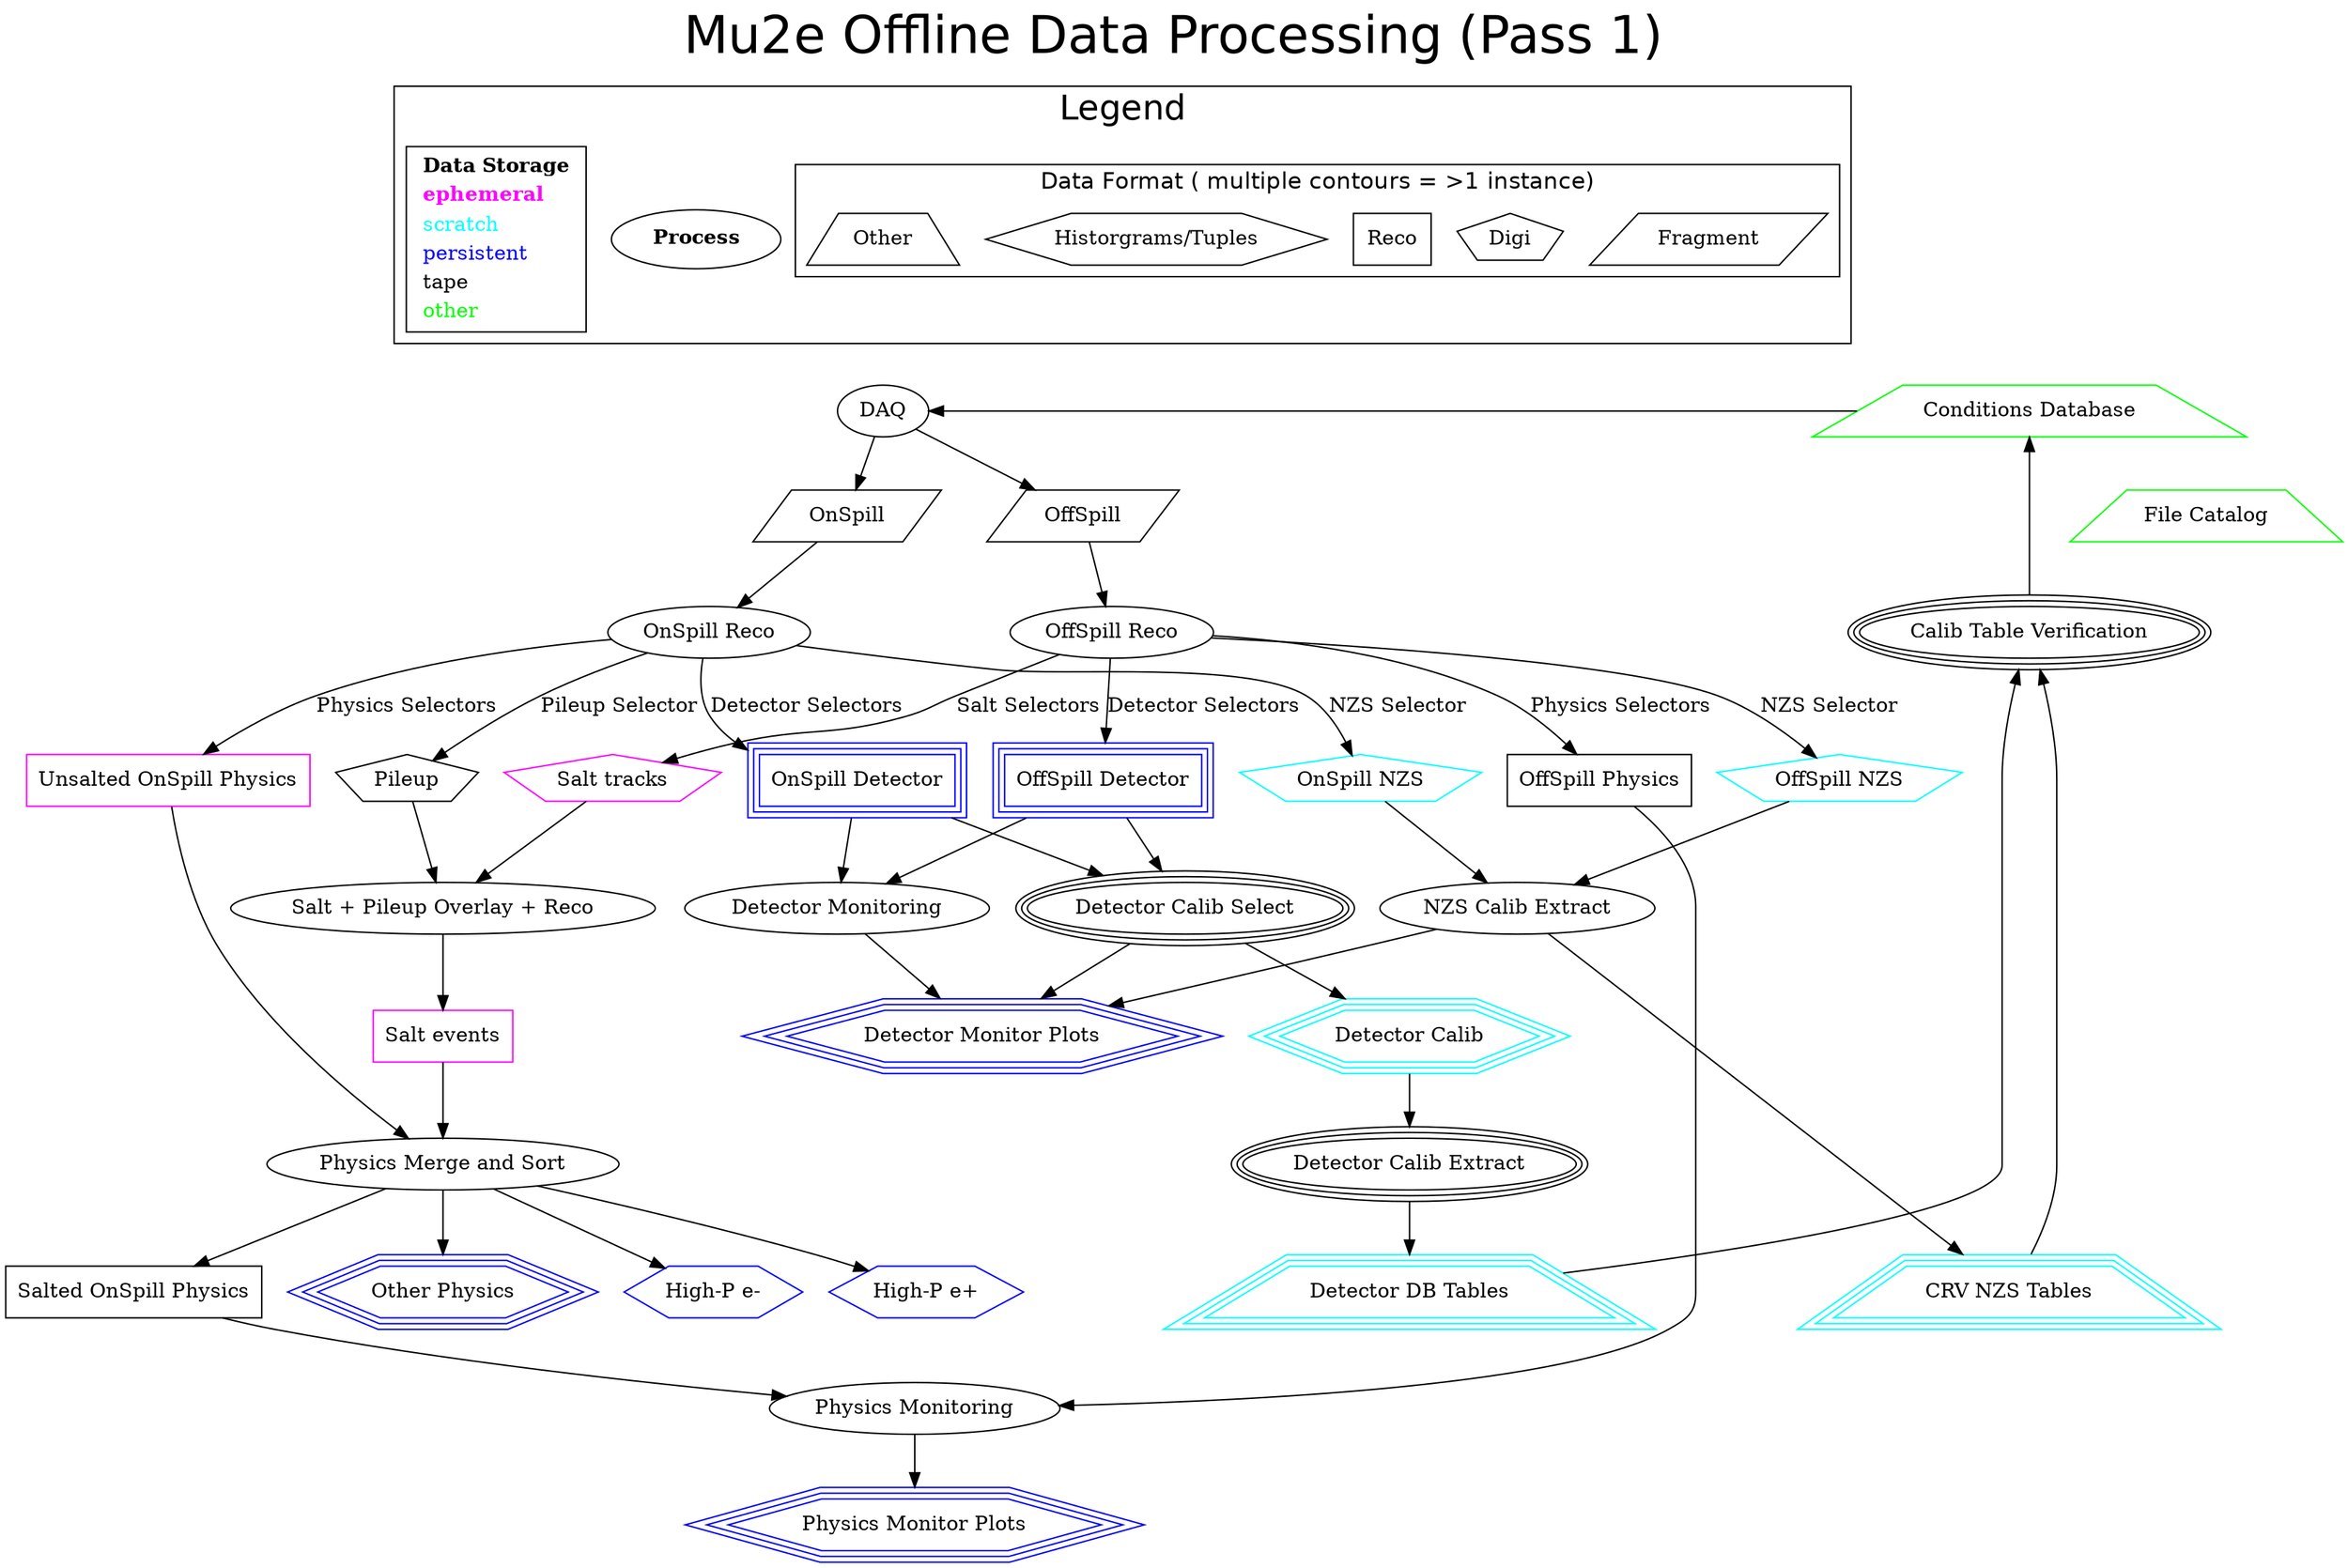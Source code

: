 digraph diagram {
  label="Mu2e Offline Data Processing (Pass 1)";
  fontname="Helvetica";
  fontsize="36";
  labelloc=t;
  subgraph clusterLegend {
    rankdir=TB;
    color="black";
    label="Legend";
    fontsize="24";


    process [shape=ellipse,color=black,
            label=<<table border="0" cellborder="0" cellspacing="1">
              <tr><td align="center"><b>Process</b></td></tr>
              </table>>];
    storage [shape=box,color=black,
            label=<<table border="0" cellborder="0" cellspacing="1">
              <tr><td align="center"><b>Data Storage</b></td></tr>
              <tr><td align="left"><b><font color="fuchsia">ephemeral</font></b></td></tr>
              <tr><td align="left"><font color="cyan">scratch</font></td></tr>
              <tr><td align="left"><font color="blue">persistent</font></td></tr>
              <tr><td align="left"><font color="black">tape</font></td></tr>
              <tr><td align="left"><font color="green">other</font></td></tr>
              </table>>];

   subgraph clustertype {
      label="Data Format ( multiple contours = >1 instance)";
      fontsize=16;
      raw [shape=parallelogram, label="Fragment" ];
      digi [shape=pentagon, label="Digi" ];
      reco [shape=box, label="Reco" ];
      tuple [shape=hexagon, label="Historgrams/Tuples" ];
      other [shape=trapezium, label="Other" ];
//      raw -> digi -> reco -> tuple -> other [penwidth=0.0];
      {rank=same raw digi reco tuple other};
   }
  }

  DAQ [
    label="DAQ",
    shape= ellipse
  ];
  ConditionsDB [ label="Conditions Database",
               shape=trapezium, color=green
  ];

  Catalog[ label="File Catalog",
               shape=trapezium, color=green
  ];

  // primary inputs, from DAQ
  OffSpillFragments [
    label="OffSpill",
    shape=parallelogram
  ];
  OnSpillFragments [
    label="OnSpill",
    shape=parallelogram
  ]
  // temporary on-disk samples
  //  - ephemeral collections, e.g. salt
  //  - accumulating collections, e.g. reconstructed signal-likes
  OnSpillUnsalted [
  label="Unsalted OnSpill Physics",
  shape=box,
  color="fuchsia"
  ];
  OffSpillPhysics [
    label="OffSpill Physics",
    shape=box,
    color="black"
  ];
  SaltTracks [
    label="Salt tracks",
    shape=pentagon,
    color="fuchsia"
  ];
  SaltEvents [
    label="Salt events",
    shape=box,
    color="fuchsia"
  ];
  OffSpillDetectorCalib [
    label="OffSpill Detector",
    shape=box,
    peripheries=3,
    color="blue"
  ];
  OnSpillDetectorCalib [
    label="OnSpill Detector",
    shape=box,
    peripheries=3,
    color="blue"
  ];
  OnSpillNZS [
    label="OnSpill NZS",
    shape=pentagon,
    color="cyan"
  ];
  OffSpillNZS [
    label="OffSpill NZS",
    shape=pentagon,
    color="cyan"
  ];
  Other [
    label="Other Physics"
      shape=hexagon,
    peripheries=3,
    color=blue
  ];

  HighPNegative [
    label="High-P e-",
    shape=hexagon,
    color=blue
  ];
  HighPPositive [
    label="High-P e+",
    shape=hexagon,
    color=blue
  ];
//  MultiTrack [
//    label="Multitrack",
//    shape=hexagon,
//    color=blue
//  ];
  OnSpillSalted [
    label="Salted OnSpill Physics",
    shape=box,
    color=black
  ];

  // tape-backed storage
  Pileup [
    label="Pileup",
    shape=pentagon
  ];
  DetCalib [
    label="Detector Calib",
    shape=hexagon,
    peripheries=3,
    color=cyan
  ];

  DetMonPlots [
    label="Detector Monitor Plots",
    shape=hexagon,
    peripheries=3,
    color=blue
  ];

  PhysMonPlots [
    label="Physics Monitor Plots",
    shape=hexagon,
    peripheries=3,
    color=blue
  ];

  DetDBTable [
    label="Detector DB Tables",
    shape=trapezium,
    peripheries=3,
    color=cyan
  ];

  NZSDBTable [
    label="CRV NZS Tables",
    peripheries=3,
    shape=trapezium,
    color=cyan
  ];

  // online high-level processing blocks
  OffSpillReco [
    label="OffSpill Reco"
      shape=oval
  ];
  OnSpillReco [
    label="OnSpill Reco"
      shape=oval
  ];

  // offline high-level processing blocks
  DetectorCalibSelect [
    label="Detector Calib Select",
    peripheries=3,
    shape=oval
  ];

  DetectorCalibExtract [
    label="Detector Calib Extract",
    peripheries=3,
    shape=oval
  ];

  NZSCalibExtract [
    label="NZS Calib Extract",
    shape=oval
  ];

  TableVerify [
    label="Calib Table Verification",
    shape=oval,
    peripheries=3
  ];

  DetectorMonitoring [
    label="Detector Monitoring",
    shape=oval
  ];


  SaltOverlay [
    label="Salt + Pileup Overlay + Reco",
    shape=oval
  ];
  PhysicsMerging [
    label="Physics Merge and Sort",
    shape=oval
  ];
  PhysicsMonitoring [
    label="Physics Monitoring",
    shape=oval
  ];


  // dependencies

  {rank=same ConditionsDB DAQ};
  {rank=same OnSpillReco OffSpillReco TableVerify};
  {rank=same OffSpillFragments OnSpillFragments Catalog};
  {rank=same DetDBTable NZSDBTable}

  ConditionsDB -> DAQ [constraint=false];
  other->DAQ [penwidth=0.0,arrowsize=0.0];
  DAQ->OffSpillFragments;
  DAQ->OnSpillFragments;
  OffSpillFragments -> OffSpillReco;
  OnSpillFragments  -> OnSpillReco;

  // ejc: no offSpill ``physics'' sample here?
  OffSpillReco -> OffSpillPhysics [label="Physics Selectors"];
  OffSpillReco -> SaltTracks [label="Salt Selectors" ];
  OffSpillReco -> OffSpillDetectorCalib [label="Detector Selectors"];
  OffSpillReco -> OffSpillNZS [label="NZS Selector"];

  OnSpillReco -> OnSpillUnsalted [label="Physics Selectors"];
  OnSpillReco -> Pileup [label="Pileup Selector"];
  OnSpillReco -> OnSpillDetectorCalib [label="Detector Selectors"];
  OnSpillReco -> OnSpillNZS [label="NZS Selector"];

  OffSpillDetectorCalib    -> DetectorCalibSelect;
  OnSpillDetectorCalib     -> DetectorCalibSelect;

  OffSpillDetectorCalib    -> DetectorMonitoring;
  OnSpillDetectorCalib     -> DetectorMonitoring;

  DetectorCalibSelect ->DetCalib;
  DetCalib -> DetectorCalibExtract;
  DetectorCalibExtract -> DetDBTable;

  DetDBTable -> TableVerify;
  TableVerify -> ConditionsDB;

  DetectorCalibSelect -> DetMonPlots;
  DetectorMonitoring -> DetMonPlots;

  OffSpillNZS -> NZSCalibExtract;
  OnSpillNZS -> NZSCalibExtract;
  NZSCalibExtract -> NZSDBTable;
  NZSCalibExtract -> DetMonPlots;
  NZSDBTable -> TableVerify;

  SaltTracks        -> SaltOverlay;
  Pileup -> SaltOverlay;
  SaltOverlay       -> SaltEvents;


  OnSpillUnsalted       -> PhysicsMerging;
  SaltEvents         -> PhysicsMerging;

  PhysicsMerging -> OnSpillSalted;
  PhysicsMerging -> HighPNegative;
  PhysicsMerging -> HighPPositive;
//  PhysicsMerging -> MultiTrack;
  PhysicsMerging -> Other;

  OffSpillPhysics -> PhysicsMonitoring;
  OnSpillSalted -> PhysicsMonitoring;
  PhysicsMonitoring -> PhysMonPlots;

}
